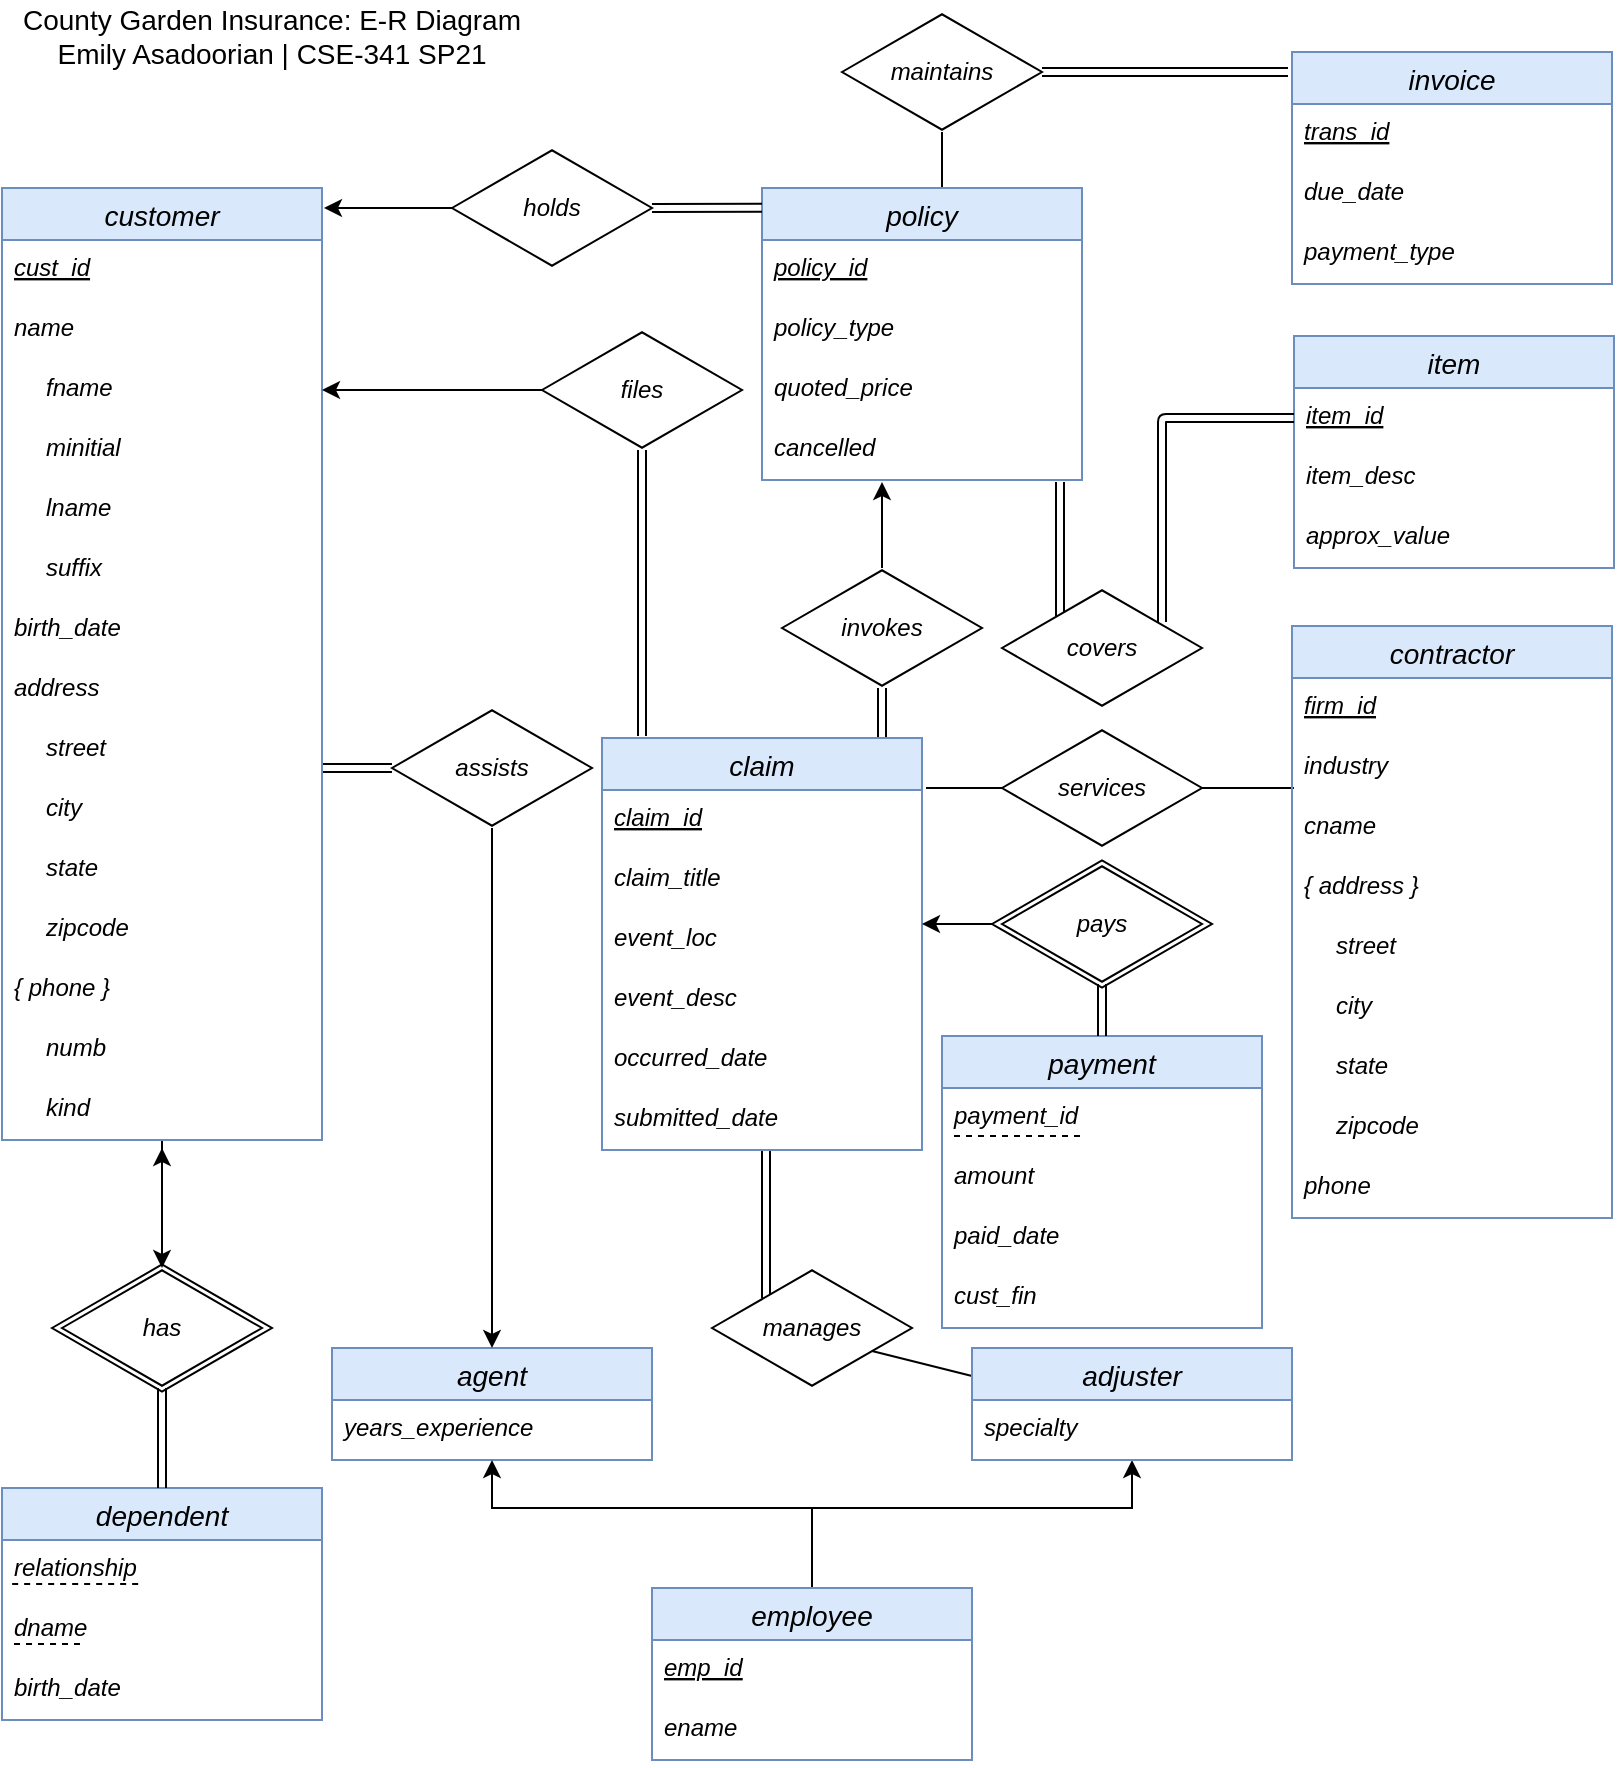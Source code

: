 <mxfile version="14.6.11" type="device"><diagram id="R2lEEEUBdFMjLlhIrx00" name="Page-1"><mxGraphModel dx="1306" dy="806" grid="1" gridSize="10" guides="1" tooltips="1" connect="1" arrows="1" fold="1" page="1" pageScale="1" pageWidth="850" pageHeight="1100" math="0" shadow="0" extFonts="Permanent Marker^https://fonts.googleapis.com/css?family=Permanent+Marker"><root><mxCell id="0"/><mxCell id="1" parent="0"/><mxCell id="RvAxAFnvMs2Ia5hlc790-140" value="" style="shape=link;html=1;fontFamily=Comic Sans MS;fontSize=14;entryX=0.29;entryY=0.233;entryDx=0;entryDy=0;entryPerimeter=0;" parent="1" target="RvAxAFnvMs2Ia5hlc790-136" edge="1"><mxGeometry width="100" relative="1" as="geometry"><mxPoint x="549" y="247" as="sourcePoint"/><mxPoint x="570" y="277" as="targetPoint"/></mxGeometry></mxCell><mxCell id="RvAxAFnvMs2Ia5hlc790-116" value="" style="html=1;whiteSpace=wrap;aspect=fixed;shape=isoRectangle;fontSize=14;align=left;" parent="1" vertex="1"><mxGeometry x="45" y="637" width="110" height="66" as="geometry"/></mxCell><mxCell id="RvAxAFnvMs2Ia5hlc790-90" value="" style="shape=link;html=1;entryX=0.5;entryY=1;entryDx=0;entryDy=0;entryPerimeter=0;" parent="1" target="RvAxAFnvMs2Ia5hlc790-89" edge="1"><mxGeometry width="100" relative="1" as="geometry"><mxPoint x="460" y="375" as="sourcePoint"/><mxPoint x="480" y="430" as="targetPoint"/></mxGeometry></mxCell><mxCell id="RvAxAFnvMs2Ia5hlc790-54" value="" style="shape=link;html=1;entryX=0.27;entryY=0.25;entryDx=0;entryDy=0;entryPerimeter=0;" parent="1" target="RvAxAFnvMs2Ia5hlc790-52" edge="1"><mxGeometry width="100" relative="1" as="geometry"><mxPoint x="402" y="581" as="sourcePoint"/><mxPoint x="641" y="537.02" as="targetPoint"/></mxGeometry></mxCell><mxCell id="RvAxAFnvMs2Ia5hlc790-83" value="" style="endArrow=none;html=1;entryX=0.006;entryY=0.833;entryDx=0;entryDy=0;exitX=0.99;exitY=0.5;exitDx=0;exitDy=0;exitPerimeter=0;entryPerimeter=0;" parent="1" source="RvAxAFnvMs2Ia5hlc790-81" target="RvAxAFnvMs2Ia5hlc790-86" edge="1"><mxGeometry width="50" height="50" relative="1" as="geometry"><mxPoint x="400" y="505" as="sourcePoint"/><mxPoint x="450" y="455" as="targetPoint"/></mxGeometry></mxCell><mxCell id="RvAxAFnvMs2Ia5hlc790-53" value="" style="endArrow=none;html=1;exitX=0.78;exitY=0.683;exitDx=0;exitDy=0;exitPerimeter=0;entryX=0;entryY=0.25;entryDx=0;entryDy=0;" parent="1" source="RvAxAFnvMs2Ia5hlc790-52" target="RvAxAFnvMs2Ia5hlc790-16" edge="1"><mxGeometry width="50" height="50" relative="1" as="geometry"><mxPoint x="400" y="565" as="sourcePoint"/><mxPoint x="505" y="670" as="targetPoint"/></mxGeometry></mxCell><mxCell id="RvAxAFnvMs2Ia5hlc790-25" value="" style="shape=link;html=1;entryX=0;entryY=0.5;entryDx=0;entryDy=0;entryPerimeter=0;" parent="1" target="RvAxAFnvMs2Ia5hlc790-19" edge="1"><mxGeometry width="100" relative="1" as="geometry"><mxPoint x="180" y="390" as="sourcePoint"/><mxPoint x="265" y="535" as="targetPoint"/></mxGeometry></mxCell><mxCell id="RvAxAFnvMs2Ia5hlc790-57" value="" style="shape=link;html=1;exitX=1;exitY=0.5;exitDx=0;exitDy=0;exitPerimeter=0;" parent="1" source="RvAxAFnvMs2Ia5hlc790-42" edge="1"><mxGeometry width="100" relative="1" as="geometry"><mxPoint x="660" y="190" as="sourcePoint"/><mxPoint x="663" y="42" as="targetPoint"/></mxGeometry></mxCell><mxCell id="RvAxAFnvMs2Ia5hlc790-55" value="" style="endArrow=none;html=1;entryX=0.5;entryY=1;entryDx=0;entryDy=0;entryPerimeter=0;" parent="1" target="RvAxAFnvMs2Ia5hlc790-42" edge="1"><mxGeometry width="50" height="50" relative="1" as="geometry"><mxPoint x="490" y="100" as="sourcePoint"/><mxPoint x="493" y="66" as="targetPoint"/></mxGeometry></mxCell><mxCell id="RvAxAFnvMs2Ia5hlc790-48" value="" style="shape=link;html=1;exitX=0.5;exitY=1;exitDx=0;exitDy=0;exitPerimeter=0;" parent="1" source="RvAxAFnvMs2Ia5hlc790-47" edge="1"><mxGeometry width="100" relative="1" as="geometry"><mxPoint x="380" y="440" as="sourcePoint"/><mxPoint x="340" y="374" as="targetPoint"/></mxGeometry></mxCell><mxCell id="RvAxAFnvMs2Ia5hlc790-10" value="agent" style="swimlane;fontStyle=2;childLayout=stackLayout;horizontal=1;startSize=26;horizontalStack=0;resizeParent=1;resizeParentMax=0;resizeLast=0;collapsible=1;marginBottom=0;align=center;fontSize=14;fillColor=#dae8fc;strokeColor=#6c8ebf;" parent="1" vertex="1"><mxGeometry x="185" y="680" width="160" height="56" as="geometry"/></mxCell><mxCell id="SOcDf07ZUQdl_huQNTsG-7" value="years_experience" style="text;strokeColor=none;fillColor=none;spacingLeft=4;spacingRight=4;overflow=hidden;rotatable=0;points=[[0,0.5],[1,0.5]];portConstraint=eastwest;fontSize=12;fontStyle=2" parent="RvAxAFnvMs2Ia5hlc790-10" vertex="1"><mxGeometry y="26" width="160" height="30" as="geometry"/></mxCell><mxCell id="RvAxAFnvMs2Ia5hlc790-127" style="edgeStyle=orthogonalEdgeStyle;rounded=0;orthogonalLoop=1;jettySize=auto;html=1;exitX=0.5;exitY=0;exitDx=0;exitDy=0;entryX=0.5;entryY=1;entryDx=0;entryDy=0;fontFamily=Comic Sans MS;fontSize=14;" parent="1" source="RvAxAFnvMs2Ia5hlc790-13" target="RvAxAFnvMs2Ia5hlc790-10" edge="1"><mxGeometry relative="1" as="geometry"><Array as="points"><mxPoint x="425" y="760"/><mxPoint x="265" y="760"/></Array></mxGeometry></mxCell><mxCell id="RvAxAFnvMs2Ia5hlc790-128" style="edgeStyle=orthogonalEdgeStyle;rounded=0;orthogonalLoop=1;jettySize=auto;html=1;exitX=0.5;exitY=0;exitDx=0;exitDy=0;entryX=0.5;entryY=1;entryDx=0;entryDy=0;fontFamily=Comic Sans MS;fontSize=14;" parent="1" source="RvAxAFnvMs2Ia5hlc790-13" target="RvAxAFnvMs2Ia5hlc790-16" edge="1"><mxGeometry relative="1" as="geometry"><Array as="points"><mxPoint x="425" y="760"/><mxPoint x="585" y="760"/></Array></mxGeometry></mxCell><mxCell id="RvAxAFnvMs2Ia5hlc790-13" value="employee" style="swimlane;fontStyle=2;childLayout=stackLayout;horizontal=1;startSize=26;horizontalStack=0;resizeParent=1;resizeParentMax=0;resizeLast=0;collapsible=1;marginBottom=0;align=center;fontSize=14;fillColor=#dae8fc;strokeColor=#6c8ebf;" parent="1" vertex="1"><mxGeometry x="345" y="800" width="160" height="86" as="geometry"/></mxCell><mxCell id="RvAxAFnvMs2Ia5hlc790-14" value="emp_id" style="text;strokeColor=none;fillColor=none;spacingLeft=4;spacingRight=4;overflow=hidden;rotatable=0;points=[[0,0.5],[1,0.5]];portConstraint=eastwest;fontSize=12;fontStyle=6" parent="RvAxAFnvMs2Ia5hlc790-13" vertex="1"><mxGeometry y="26" width="160" height="30" as="geometry"/></mxCell><mxCell id="RvAxAFnvMs2Ia5hlc790-15" value="ename&#xA;" style="text;strokeColor=none;fillColor=none;spacingLeft=4;spacingRight=4;overflow=hidden;rotatable=0;points=[[0,0.5],[1,0.5]];portConstraint=eastwest;fontSize=12;fontStyle=2" parent="RvAxAFnvMs2Ia5hlc790-13" vertex="1"><mxGeometry y="56" width="160" height="30" as="geometry"/></mxCell><mxCell id="RvAxAFnvMs2Ia5hlc790-16" value="adjuster" style="swimlane;fontStyle=2;childLayout=stackLayout;horizontal=1;startSize=26;horizontalStack=0;resizeParent=1;resizeParentMax=0;resizeLast=0;collapsible=1;marginBottom=0;align=center;fontSize=14;fillColor=#dae8fc;strokeColor=#6c8ebf;" parent="1" vertex="1"><mxGeometry x="505" y="680" width="160" height="56" as="geometry"/></mxCell><mxCell id="SOcDf07ZUQdl_huQNTsG-10" value="specialty" style="text;strokeColor=none;fillColor=none;spacingLeft=4;spacingRight=4;overflow=hidden;rotatable=0;points=[[0,0.5],[1,0.5]];portConstraint=eastwest;fontSize=12;fontStyle=2" parent="RvAxAFnvMs2Ia5hlc790-16" vertex="1"><mxGeometry y="26" width="160" height="30" as="geometry"/></mxCell><mxCell id="RvAxAFnvMs2Ia5hlc790-19" value="&lt;i&gt;assists&lt;/i&gt;" style="html=1;whiteSpace=wrap;aspect=fixed;shape=isoRectangle;" parent="1" vertex="1"><mxGeometry x="215" y="360" width="100" height="60" as="geometry"/></mxCell><mxCell id="RvAxAFnvMs2Ia5hlc790-34" value="policy" style="swimlane;fontStyle=2;childLayout=stackLayout;horizontal=1;startSize=26;horizontalStack=0;resizeParent=1;resizeParentMax=0;resizeLast=0;collapsible=1;marginBottom=0;align=center;fontSize=14;fillColor=#dae8fc;strokeColor=#6c8ebf;" parent="1" vertex="1"><mxGeometry x="400" y="100" width="160" height="146" as="geometry"/></mxCell><mxCell id="RvAxAFnvMs2Ia5hlc790-35" value="policy_id" style="text;strokeColor=none;fillColor=none;spacingLeft=4;spacingRight=4;overflow=hidden;rotatable=0;points=[[0,0.5],[1,0.5]];portConstraint=eastwest;fontSize=12;fontStyle=6" parent="RvAxAFnvMs2Ia5hlc790-34" vertex="1"><mxGeometry y="26" width="160" height="30" as="geometry"/></mxCell><mxCell id="RvAxAFnvMs2Ia5hlc790-36" value="policy_type" style="text;strokeColor=none;fillColor=none;spacingLeft=4;spacingRight=4;overflow=hidden;rotatable=0;points=[[0,0.5],[1,0.5]];portConstraint=eastwest;fontSize=12;fontStyle=2" parent="RvAxAFnvMs2Ia5hlc790-34" vertex="1"><mxGeometry y="56" width="160" height="30" as="geometry"/></mxCell><mxCell id="RvAxAFnvMs2Ia5hlc790-56" value="quoted_price" style="text;strokeColor=none;fillColor=none;spacingLeft=4;spacingRight=4;overflow=hidden;rotatable=0;points=[[0,0.5],[1,0.5]];portConstraint=eastwest;fontSize=12;fontStyle=2" parent="RvAxAFnvMs2Ia5hlc790-34" vertex="1"><mxGeometry y="86" width="160" height="30" as="geometry"/></mxCell><mxCell id="RvAxAFnvMs2Ia5hlc790-87" value="cancelled" style="text;strokeColor=none;fillColor=none;spacingLeft=4;spacingRight=4;overflow=hidden;rotatable=0;points=[[0,0.5],[1,0.5]];portConstraint=eastwest;fontSize=12;fontStyle=2" parent="RvAxAFnvMs2Ia5hlc790-34" vertex="1"><mxGeometry y="116" width="160" height="30" as="geometry"/></mxCell><mxCell id="RvAxAFnvMs2Ia5hlc790-37" value="invoice" style="swimlane;fontStyle=2;childLayout=stackLayout;horizontal=1;startSize=26;horizontalStack=0;resizeParent=1;resizeParentMax=0;resizeLast=0;collapsible=1;marginBottom=0;align=center;fontSize=14;fillColor=#dae8fc;strokeColor=#6c8ebf;" parent="1" vertex="1"><mxGeometry x="665" y="32" width="160" height="116" as="geometry"/></mxCell><mxCell id="RvAxAFnvMs2Ia5hlc790-38" value="trans_id" style="text;strokeColor=none;fillColor=none;spacingLeft=4;spacingRight=4;overflow=hidden;rotatable=0;points=[[0,0.5],[1,0.5]];portConstraint=eastwest;fontSize=12;fontStyle=6" parent="RvAxAFnvMs2Ia5hlc790-37" vertex="1"><mxGeometry y="26" width="160" height="30" as="geometry"/></mxCell><mxCell id="RvAxAFnvMs2Ia5hlc790-88" value="due_date" style="text;strokeColor=none;fillColor=none;spacingLeft=4;spacingRight=4;overflow=hidden;rotatable=0;points=[[0,0.5],[1,0.5]];portConstraint=eastwest;fontSize=12;fontStyle=2" parent="RvAxAFnvMs2Ia5hlc790-37" vertex="1"><mxGeometry y="56" width="160" height="30" as="geometry"/></mxCell><mxCell id="RvAxAFnvMs2Ia5hlc790-39" value="payment_type" style="text;strokeColor=none;fillColor=none;spacingLeft=4;spacingRight=4;overflow=hidden;rotatable=0;points=[[0,0.5],[1,0.5]];portConstraint=eastwest;fontSize=12;fontStyle=2" parent="RvAxAFnvMs2Ia5hlc790-37" vertex="1"><mxGeometry y="86" width="160" height="30" as="geometry"/></mxCell><mxCell id="RvAxAFnvMs2Ia5hlc790-41" value="&lt;i&gt;holds&lt;/i&gt;" style="html=1;whiteSpace=wrap;aspect=fixed;shape=isoRectangle;" parent="1" vertex="1"><mxGeometry x="245" y="80" width="100" height="60" as="geometry"/></mxCell><mxCell id="RvAxAFnvMs2Ia5hlc790-42" value="&lt;i&gt;maintains&lt;/i&gt;" style="html=1;whiteSpace=wrap;aspect=fixed;shape=isoRectangle;" parent="1" vertex="1"><mxGeometry x="440" y="12" width="100" height="60" as="geometry"/></mxCell><mxCell id="RvAxAFnvMs2Ia5hlc790-43" value="claim" style="swimlane;fontStyle=2;childLayout=stackLayout;horizontal=1;startSize=26;horizontalStack=0;resizeParent=1;resizeParentMax=0;resizeLast=0;collapsible=1;marginBottom=0;align=center;fontSize=14;fillColor=#dae8fc;strokeColor=#6c8ebf;" parent="1" vertex="1"><mxGeometry x="320" y="375" width="160" height="206" as="geometry"/></mxCell><mxCell id="RvAxAFnvMs2Ia5hlc790-44" value="claim_id" style="text;strokeColor=none;fillColor=none;spacingLeft=4;spacingRight=4;overflow=hidden;rotatable=0;points=[[0,0.5],[1,0.5]];portConstraint=eastwest;fontSize=12;fontStyle=6" parent="RvAxAFnvMs2Ia5hlc790-43" vertex="1"><mxGeometry y="26" width="160" height="30" as="geometry"/></mxCell><mxCell id="RvAxAFnvMs2Ia5hlc790-45" value="claim_title" style="text;strokeColor=none;fillColor=none;spacingLeft=4;spacingRight=4;overflow=hidden;rotatable=0;points=[[0,0.5],[1,0.5]];portConstraint=eastwest;fontSize=12;fontStyle=2" parent="RvAxAFnvMs2Ia5hlc790-43" vertex="1"><mxGeometry y="56" width="160" height="30" as="geometry"/></mxCell><mxCell id="RvAxAFnvMs2Ia5hlc790-92" value="event_loc" style="text;strokeColor=none;fillColor=none;spacingLeft=4;spacingRight=4;overflow=hidden;rotatable=0;points=[[0,0.5],[1,0.5]];portConstraint=eastwest;fontSize=12;fontStyle=2" parent="RvAxAFnvMs2Ia5hlc790-43" vertex="1"><mxGeometry y="86" width="160" height="30" as="geometry"/></mxCell><mxCell id="RvAxAFnvMs2Ia5hlc790-46" value="event_desc" style="text;strokeColor=none;fillColor=none;spacingLeft=4;spacingRight=4;overflow=hidden;rotatable=0;points=[[0,0.5],[1,0.5]];portConstraint=eastwest;fontSize=12;fontStyle=2" parent="RvAxAFnvMs2Ia5hlc790-43" vertex="1"><mxGeometry y="116" width="160" height="30" as="geometry"/></mxCell><mxCell id="RvAxAFnvMs2Ia5hlc790-67" value="occurred_date" style="text;strokeColor=none;fillColor=none;spacingLeft=4;spacingRight=4;overflow=hidden;rotatable=0;points=[[0,0.5],[1,0.5]];portConstraint=eastwest;fontSize=12;fontStyle=2" parent="RvAxAFnvMs2Ia5hlc790-43" vertex="1"><mxGeometry y="146" width="160" height="30" as="geometry"/></mxCell><mxCell id="RvAxAFnvMs2Ia5hlc790-68" value="submitted_date" style="text;strokeColor=none;fillColor=none;spacingLeft=4;spacingRight=4;overflow=hidden;rotatable=0;points=[[0,0.5],[1,0.5]];portConstraint=eastwest;fontSize=12;fontStyle=2" parent="RvAxAFnvMs2Ia5hlc790-43" vertex="1"><mxGeometry y="176" width="160" height="30" as="geometry"/></mxCell><mxCell id="RvAxAFnvMs2Ia5hlc790-47" value="&lt;i&gt;files&lt;/i&gt;" style="html=1;whiteSpace=wrap;aspect=fixed;shape=isoRectangle;" parent="1" vertex="1"><mxGeometry x="290" y="171" width="100" height="60" as="geometry"/></mxCell><mxCell id="RvAxAFnvMs2Ia5hlc790-52" value="&lt;i&gt;manages&lt;/i&gt;" style="html=1;whiteSpace=wrap;aspect=fixed;shape=isoRectangle;" parent="1" vertex="1"><mxGeometry x="375" y="640" width="100" height="60" as="geometry"/></mxCell><mxCell id="SOcDf07ZUQdl_huQNTsG-19" value="" style="edgeStyle=orthogonalEdgeStyle;rounded=0;orthogonalLoop=1;jettySize=auto;html=1;" parent="1" source="RvAxAFnvMs2Ia5hlc790-6" target="RvAxAFnvMs2Ia5hlc790-114" edge="1"><mxGeometry relative="1" as="geometry"/></mxCell><mxCell id="RvAxAFnvMs2Ia5hlc790-6" value="customer" style="swimlane;fontStyle=2;childLayout=stackLayout;horizontal=1;startSize=26;horizontalStack=0;resizeParent=1;resizeParentMax=0;resizeLast=0;collapsible=1;marginBottom=0;align=center;fontSize=14;fillColor=#dae8fc;strokeColor=#6c8ebf;" parent="1" vertex="1"><mxGeometry x="20" y="100" width="160" height="476" as="geometry"/></mxCell><mxCell id="RvAxAFnvMs2Ia5hlc790-7" value="cust_id" style="text;strokeColor=none;fillColor=none;spacingLeft=4;spacingRight=4;overflow=hidden;rotatable=0;points=[[0,0.5],[1,0.5]];portConstraint=eastwest;fontSize=12;fontStyle=6" parent="RvAxAFnvMs2Ia5hlc790-6" vertex="1"><mxGeometry y="26" width="160" height="30" as="geometry"/></mxCell><mxCell id="RvAxAFnvMs2Ia5hlc790-8" value="name&#xA;" style="text;strokeColor=none;fillColor=none;spacingLeft=4;spacingRight=4;overflow=hidden;rotatable=0;points=[[0,0.5],[1,0.5]];portConstraint=eastwest;fontSize=12;fontStyle=2" parent="RvAxAFnvMs2Ia5hlc790-6" vertex="1"><mxGeometry y="56" width="160" height="30" as="geometry"/></mxCell><mxCell id="RvAxAFnvMs2Ia5hlc790-58" value="fname" style="text;strokeColor=none;fillColor=none;spacingLeft=20;spacingRight=4;overflow=hidden;rotatable=0;points=[[0,0.5],[1,0.5]];portConstraint=eastwest;fontSize=12;fontStyle=2;align=left;" parent="RvAxAFnvMs2Ia5hlc790-6" vertex="1"><mxGeometry y="86" width="160" height="30" as="geometry"/></mxCell><mxCell id="RvAxAFnvMs2Ia5hlc790-59" value="minitial" style="text;strokeColor=none;fillColor=none;spacingLeft=20;spacingRight=4;overflow=hidden;rotatable=0;points=[[0,0.5],[1,0.5]];portConstraint=eastwest;fontSize=12;fontStyle=2" parent="RvAxAFnvMs2Ia5hlc790-6" vertex="1"><mxGeometry y="116" width="160" height="30" as="geometry"/></mxCell><mxCell id="RvAxAFnvMs2Ia5hlc790-60" value="lname" style="text;strokeColor=none;fillColor=none;spacingLeft=20;spacingRight=4;overflow=hidden;rotatable=0;points=[[0,0.5],[1,0.5]];portConstraint=eastwest;fontSize=12;fontStyle=2;align=left;" parent="RvAxAFnvMs2Ia5hlc790-6" vertex="1"><mxGeometry y="146" width="160" height="30" as="geometry"/></mxCell><mxCell id="SOcDf07ZUQdl_huQNTsG-13" value="suffix" style="text;strokeColor=none;fillColor=none;spacingLeft=20;spacingRight=4;overflow=hidden;rotatable=0;points=[[0,0.5],[1,0.5]];portConstraint=eastwest;fontSize=12;fontStyle=2;align=left;" parent="RvAxAFnvMs2Ia5hlc790-6" vertex="1"><mxGeometry y="176" width="160" height="30" as="geometry"/></mxCell><mxCell id="RvAxAFnvMs2Ia5hlc790-118" value="birth_date" style="text;strokeColor=none;fillColor=none;spacingLeft=4;spacingRight=4;overflow=hidden;rotatable=0;points=[[0,0.5],[1,0.5]];portConstraint=eastwest;fontSize=12;fontStyle=2" parent="RvAxAFnvMs2Ia5hlc790-6" vertex="1"><mxGeometry y="206" width="160" height="30" as="geometry"/></mxCell><mxCell id="RvAxAFnvMs2Ia5hlc790-61" value="address" style="text;strokeColor=none;fillColor=none;spacingLeft=4;spacingRight=4;overflow=hidden;rotatable=0;points=[[0,0.5],[1,0.5]];portConstraint=eastwest;fontSize=12;fontStyle=2;align=left;" parent="RvAxAFnvMs2Ia5hlc790-6" vertex="1"><mxGeometry y="236" width="160" height="30" as="geometry"/></mxCell><mxCell id="RvAxAFnvMs2Ia5hlc790-62" value="street" style="text;strokeColor=none;fillColor=none;spacingLeft=20;spacingRight=4;overflow=hidden;rotatable=0;points=[[0,0.5],[1,0.5]];portConstraint=eastwest;fontSize=12;fontStyle=2;align=left;" parent="RvAxAFnvMs2Ia5hlc790-6" vertex="1"><mxGeometry y="266" width="160" height="30" as="geometry"/></mxCell><mxCell id="RvAxAFnvMs2Ia5hlc790-63" value="city" style="text;strokeColor=none;fillColor=none;spacingLeft=20;spacingRight=4;overflow=hidden;rotatable=0;points=[[0,0.5],[1,0.5]];portConstraint=eastwest;fontSize=12;fontStyle=2;align=left;" parent="RvAxAFnvMs2Ia5hlc790-6" vertex="1"><mxGeometry y="296" width="160" height="30" as="geometry"/></mxCell><mxCell id="RvAxAFnvMs2Ia5hlc790-64" value="state" style="text;strokeColor=none;fillColor=none;spacingLeft=20;spacingRight=4;overflow=hidden;rotatable=0;points=[[0,0.5],[1,0.5]];portConstraint=eastwest;fontSize=12;fontStyle=2" parent="RvAxAFnvMs2Ia5hlc790-6" vertex="1"><mxGeometry y="326" width="160" height="30" as="geometry"/></mxCell><mxCell id="RvAxAFnvMs2Ia5hlc790-65" value="zipcode" style="text;strokeColor=none;fillColor=none;spacingLeft=20;spacingRight=4;overflow=hidden;rotatable=0;points=[[0,0.5],[1,0.5]];portConstraint=eastwest;fontSize=12;fontStyle=2" parent="RvAxAFnvMs2Ia5hlc790-6" vertex="1"><mxGeometry y="356" width="160" height="30" as="geometry"/></mxCell><mxCell id="RvAxAFnvMs2Ia5hlc790-66" value="{ phone }" style="text;strokeColor=none;fillColor=none;spacingLeft=4;spacingRight=4;overflow=hidden;rotatable=0;points=[[0,0.5],[1,0.5]];portConstraint=eastwest;fontSize=12;fontStyle=2" parent="RvAxAFnvMs2Ia5hlc790-6" vertex="1"><mxGeometry y="386" width="160" height="30" as="geometry"/></mxCell><mxCell id="SOcDf07ZUQdl_huQNTsG-15" value="numb" style="text;strokeColor=none;fillColor=none;spacingLeft=20;spacingRight=4;overflow=hidden;rotatable=0;points=[[0,0.5],[1,0.5]];portConstraint=eastwest;fontSize=12;fontStyle=2" parent="RvAxAFnvMs2Ia5hlc790-6" vertex="1"><mxGeometry y="416" width="160" height="30" as="geometry"/></mxCell><mxCell id="SOcDf07ZUQdl_huQNTsG-17" value="kind" style="text;strokeColor=none;fillColor=none;spacingLeft=20;spacingRight=4;overflow=hidden;rotatable=0;points=[[0,0.5],[1,0.5]];portConstraint=eastwest;fontSize=12;fontStyle=2" parent="RvAxAFnvMs2Ia5hlc790-6" vertex="1"><mxGeometry y="446" width="160" height="30" as="geometry"/></mxCell><mxCell id="RvAxAFnvMs2Ia5hlc790-69" value="contractor" style="swimlane;fontStyle=2;childLayout=stackLayout;horizontal=1;startSize=26;horizontalStack=0;resizeParent=1;resizeParentMax=0;resizeLast=0;collapsible=1;marginBottom=0;align=center;fontSize=14;fillColor=#dae8fc;strokeColor=#6c8ebf;" parent="1" vertex="1"><mxGeometry x="665" y="319" width="160" height="296" as="geometry"/></mxCell><mxCell id="RvAxAFnvMs2Ia5hlc790-70" value="firm_id" style="text;strokeColor=none;fillColor=none;spacingLeft=4;spacingRight=4;overflow=hidden;rotatable=0;points=[[0,0.5],[1,0.5]];portConstraint=eastwest;fontSize=12;fontStyle=6" parent="RvAxAFnvMs2Ia5hlc790-69" vertex="1"><mxGeometry y="26" width="160" height="30" as="geometry"/></mxCell><mxCell id="RvAxAFnvMs2Ia5hlc790-86" value="industry" style="text;strokeColor=none;fillColor=none;spacingLeft=4;spacingRight=4;overflow=hidden;rotatable=0;points=[[0,0.5],[1,0.5]];portConstraint=eastwest;fontSize=12;fontStyle=2" parent="RvAxAFnvMs2Ia5hlc790-69" vertex="1"><mxGeometry y="56" width="160" height="30" as="geometry"/></mxCell><mxCell id="RvAxAFnvMs2Ia5hlc790-71" value="cname&#xA;" style="text;strokeColor=none;fillColor=none;spacingLeft=4;spacingRight=4;overflow=hidden;rotatable=0;points=[[0,0.5],[1,0.5]];portConstraint=eastwest;fontSize=12;fontStyle=2" parent="RvAxAFnvMs2Ia5hlc790-69" vertex="1"><mxGeometry y="86" width="160" height="30" as="geometry"/></mxCell><mxCell id="RvAxAFnvMs2Ia5hlc790-75" value="{ address }" style="text;strokeColor=none;fillColor=none;spacingLeft=4;spacingRight=4;overflow=hidden;rotatable=0;points=[[0,0.5],[1,0.5]];portConstraint=eastwest;fontSize=12;fontStyle=2;align=left;" parent="RvAxAFnvMs2Ia5hlc790-69" vertex="1"><mxGeometry y="116" width="160" height="30" as="geometry"/></mxCell><mxCell id="RvAxAFnvMs2Ia5hlc790-76" value="street" style="text;strokeColor=none;fillColor=none;spacingLeft=20;spacingRight=4;overflow=hidden;rotatable=0;points=[[0,0.5],[1,0.5]];portConstraint=eastwest;fontSize=12;fontStyle=2;align=left;" parent="RvAxAFnvMs2Ia5hlc790-69" vertex="1"><mxGeometry y="146" width="160" height="30" as="geometry"/></mxCell><mxCell id="RvAxAFnvMs2Ia5hlc790-77" value="city" style="text;strokeColor=none;fillColor=none;spacingLeft=20;spacingRight=4;overflow=hidden;rotatable=0;points=[[0,0.5],[1,0.5]];portConstraint=eastwest;fontSize=12;fontStyle=2;align=left;" parent="RvAxAFnvMs2Ia5hlc790-69" vertex="1"><mxGeometry y="176" width="160" height="30" as="geometry"/></mxCell><mxCell id="RvAxAFnvMs2Ia5hlc790-78" value="state" style="text;strokeColor=none;fillColor=none;spacingLeft=20;spacingRight=4;overflow=hidden;rotatable=0;points=[[0,0.5],[1,0.5]];portConstraint=eastwest;fontSize=12;fontStyle=2" parent="RvAxAFnvMs2Ia5hlc790-69" vertex="1"><mxGeometry y="206" width="160" height="30" as="geometry"/></mxCell><mxCell id="RvAxAFnvMs2Ia5hlc790-79" value="zipcode" style="text;strokeColor=none;fillColor=none;spacingLeft=20;spacingRight=4;overflow=hidden;rotatable=0;points=[[0,0.5],[1,0.5]];portConstraint=eastwest;fontSize=12;fontStyle=2" parent="RvAxAFnvMs2Ia5hlc790-69" vertex="1"><mxGeometry y="236" width="160" height="30" as="geometry"/></mxCell><mxCell id="RvAxAFnvMs2Ia5hlc790-80" value="phone" style="text;strokeColor=none;fillColor=none;spacingLeft=4;spacingRight=4;overflow=hidden;rotatable=0;points=[[0,0.5],[1,0.5]];portConstraint=eastwest;fontSize=12;fontStyle=2" parent="RvAxAFnvMs2Ia5hlc790-69" vertex="1"><mxGeometry y="266" width="160" height="30" as="geometry"/></mxCell><mxCell id="RvAxAFnvMs2Ia5hlc790-81" value="&lt;i&gt;services&lt;/i&gt;" style="html=1;whiteSpace=wrap;aspect=fixed;shape=isoRectangle;" parent="1" vertex="1"><mxGeometry x="520" y="370" width="100" height="60" as="geometry"/></mxCell><mxCell id="RvAxAFnvMs2Ia5hlc790-84" value="" style="endArrow=none;html=1;entryX=0;entryY=0.5;entryDx=0;entryDy=0;entryPerimeter=0;" parent="1" target="RvAxAFnvMs2Ia5hlc790-81" edge="1"><mxGeometry width="50" height="50" relative="1" as="geometry"><mxPoint x="482" y="400" as="sourcePoint"/><mxPoint x="520" y="403" as="targetPoint"/></mxGeometry></mxCell><mxCell id="RvAxAFnvMs2Ia5hlc790-51" value="" style="shape=link;html=1;entryX=0;entryY=0.068;entryDx=0;entryDy=0;entryPerimeter=0;exitX=1;exitY=0.5;exitDx=0;exitDy=0;exitPerimeter=0;" parent="1" source="RvAxAFnvMs2Ia5hlc790-41" target="RvAxAFnvMs2Ia5hlc790-34" edge="1"><mxGeometry width="100" relative="1" as="geometry"><mxPoint x="340" y="90" as="sourcePoint"/><mxPoint x="450" y="150" as="targetPoint"/></mxGeometry></mxCell><mxCell id="RvAxAFnvMs2Ia5hlc790-89" value="&lt;i&gt;invokes&lt;/i&gt;" style="html=1;whiteSpace=wrap;aspect=fixed;shape=isoRectangle;" parent="1" vertex="1"><mxGeometry x="410" y="290" width="100" height="60" as="geometry"/></mxCell><mxCell id="RvAxAFnvMs2Ia5hlc790-94" value="&lt;div style=&quot;font-size: 14px;&quot;&gt;County Garden Insurance: E-R Diagram&lt;/div&gt;&lt;div style=&quot;font-size: 14px;&quot;&gt;Emily Asadoorian | CSE-341 SP21&lt;br style=&quot;font-size: 14px;&quot;&gt;&lt;/div&gt;" style="text;html=1;strokeColor=none;fillColor=none;align=center;verticalAlign=middle;whiteSpace=wrap;rounded=0;fontSize=14;" parent="1" vertex="1"><mxGeometry x="20" y="12" width="270" height="23" as="geometry"/></mxCell><mxCell id="RvAxAFnvMs2Ia5hlc790-95" value="" style="endArrow=classic;html=1;fontSize=14;exitX=0.5;exitY=1;exitDx=0;exitDy=0;exitPerimeter=0;entryX=0.5;entryY=0;entryDx=0;entryDy=0;" parent="1" source="RvAxAFnvMs2Ia5hlc790-19" target="RvAxAFnvMs2Ia5hlc790-10" edge="1"><mxGeometry width="50" height="50" relative="1" as="geometry"><mxPoint x="260" y="420" as="sourcePoint"/><mxPoint x="450" y="570" as="targetPoint"/></mxGeometry></mxCell><mxCell id="RvAxAFnvMs2Ia5hlc790-96" value="" style="endArrow=classic;html=1;fontSize=14;exitX=0.5;exitY=0;exitDx=0;exitDy=0;exitPerimeter=0;" parent="1" source="RvAxAFnvMs2Ia5hlc790-89" edge="1"><mxGeometry width="50" height="50" relative="1" as="geometry"><mxPoint x="450" y="310" as="sourcePoint"/><mxPoint x="460" y="247" as="targetPoint"/></mxGeometry></mxCell><mxCell id="RvAxAFnvMs2Ia5hlc790-98" value="" style="endArrow=classic;html=1;fontSize=14;" parent="1" edge="1"><mxGeometry width="50" height="50" relative="1" as="geometry"><mxPoint x="245" y="110" as="sourcePoint"/><mxPoint x="181" y="110" as="targetPoint"/></mxGeometry></mxCell><mxCell id="RvAxAFnvMs2Ia5hlc790-100" value="" style="endArrow=classic;html=1;fontSize=14;exitX=0;exitY=0.5;exitDx=0;exitDy=0;exitPerimeter=0;entryX=1;entryY=0.5;entryDx=0;entryDy=0;" parent="1" source="RvAxAFnvMs2Ia5hlc790-47" target="RvAxAFnvMs2Ia5hlc790-58" edge="1"><mxGeometry width="50" height="50" relative="1" as="geometry"><mxPoint x="240" y="200" as="sourcePoint"/><mxPoint x="180" y="201" as="targetPoint"/></mxGeometry></mxCell><mxCell id="RvAxAFnvMs2Ia5hlc790-102" value="dependent" style="swimlane;fontStyle=2;childLayout=stackLayout;horizontal=1;startSize=26;horizontalStack=0;resizeParent=1;resizeParentMax=0;resizeLast=0;collapsible=1;marginBottom=0;align=center;fontSize=14;fillColor=#dae8fc;strokeColor=#6c8ebf;" parent="1" vertex="1"><mxGeometry x="20" y="750" width="160" height="116" as="geometry"/></mxCell><mxCell id="RvAxAFnvMs2Ia5hlc790-117" value="relationship" style="text;strokeColor=none;fillColor=none;spacingLeft=4;spacingRight=4;overflow=hidden;rotatable=0;points=[[0,0.5],[1,0.5]];portConstraint=eastwest;fontSize=12;fontStyle=2" parent="RvAxAFnvMs2Ia5hlc790-102" vertex="1"><mxGeometry y="26" width="160" height="30" as="geometry"/></mxCell><mxCell id="RvAxAFnvMs2Ia5hlc790-104" value="dname&#xA;" style="text;strokeColor=none;fillColor=none;spacingLeft=4;spacingRight=4;overflow=hidden;rotatable=0;points=[[0,0.5],[1,0.5]];portConstraint=eastwest;fontSize=12;fontStyle=2" parent="RvAxAFnvMs2Ia5hlc790-102" vertex="1"><mxGeometry y="56" width="160" height="30" as="geometry"/></mxCell><mxCell id="RvAxAFnvMs2Ia5hlc790-119" value="birth_date" style="text;strokeColor=none;fillColor=none;spacingLeft=4;spacingRight=4;overflow=hidden;rotatable=0;points=[[0,0.5],[1,0.5]];portConstraint=eastwest;fontSize=12;fontStyle=2;align=left;" parent="RvAxAFnvMs2Ia5hlc790-102" vertex="1"><mxGeometry y="86" width="160" height="30" as="geometry"/></mxCell><mxCell id="RvAxAFnvMs2Ia5hlc790-123" value="" style="endArrow=none;dashed=1;html=1;fontFamily=Comic Sans MS;fontSize=14;" parent="RvAxAFnvMs2Ia5hlc790-102" edge="1"><mxGeometry width="50" height="50" relative="1" as="geometry"><mxPoint x="6" y="78" as="sourcePoint"/><mxPoint x="41" y="78" as="targetPoint"/></mxGeometry></mxCell><mxCell id="RvAxAFnvMs2Ia5hlc790-124" value="" style="endArrow=none;dashed=1;html=1;fontFamily=Comic Sans MS;fontSize=14;exitX=0.013;exitY=0.767;exitDx=0;exitDy=0;exitPerimeter=0;" parent="RvAxAFnvMs2Ia5hlc790-102" edge="1"><mxGeometry width="50" height="50" relative="1" as="geometry"><mxPoint x="5.08" y="48.01" as="sourcePoint"/><mxPoint x="70" y="48" as="targetPoint"/></mxGeometry></mxCell><mxCell id="RvAxAFnvMs2Ia5hlc790-114" value="&lt;i&gt;has&lt;/i&gt;" style="html=1;whiteSpace=wrap;aspect=fixed;shape=isoRectangle;" parent="1" vertex="1"><mxGeometry x="50" y="640" width="100" height="60" as="geometry"/></mxCell><mxCell id="RvAxAFnvMs2Ia5hlc790-115" value="" style="shape=link;html=1;fontSize=14;exitX=0.5;exitY=1;exitDx=0;exitDy=0;exitPerimeter=0;entryX=0.5;entryY=0;entryDx=0;entryDy=0;" parent="1" source="RvAxAFnvMs2Ia5hlc790-114" target="RvAxAFnvMs2Ia5hlc790-102" edge="1"><mxGeometry width="100" relative="1" as="geometry"><mxPoint x="380" y="622" as="sourcePoint"/><mxPoint x="480" y="622" as="targetPoint"/></mxGeometry></mxCell><mxCell id="RvAxAFnvMs2Ia5hlc790-120" value="" style="endArrow=classic;html=1;fontSize=14;exitX=0.5;exitY=0;exitDx=0;exitDy=0;exitPerimeter=0;" parent="1" source="RvAxAFnvMs2Ia5hlc790-116" edge="1"><mxGeometry width="50" height="50" relative="1" as="geometry"><mxPoint x="400" y="560" as="sourcePoint"/><mxPoint x="100" y="580" as="targetPoint"/></mxGeometry></mxCell><mxCell id="RvAxAFnvMs2Ia5hlc790-129" value="item" style="swimlane;fontStyle=2;childLayout=stackLayout;horizontal=1;startSize=26;horizontalStack=0;resizeParent=1;resizeParentMax=0;resizeLast=0;collapsible=1;marginBottom=0;align=center;fontSize=14;fillColor=#dae8fc;strokeColor=#6c8ebf;" parent="1" vertex="1"><mxGeometry x="666" y="174" width="160" height="116" as="geometry"/></mxCell><mxCell id="RvAxAFnvMs2Ia5hlc790-130" value="item_id" style="text;strokeColor=none;fillColor=none;spacingLeft=4;spacingRight=4;overflow=hidden;rotatable=0;points=[[0,0.5],[1,0.5]];portConstraint=eastwest;fontSize=12;fontStyle=6" parent="RvAxAFnvMs2Ia5hlc790-129" vertex="1"><mxGeometry y="26" width="160" height="30" as="geometry"/></mxCell><mxCell id="RvAxAFnvMs2Ia5hlc790-131" value="item_desc" style="text;strokeColor=none;fillColor=none;spacingLeft=4;spacingRight=4;overflow=hidden;rotatable=0;points=[[0,0.5],[1,0.5]];portConstraint=eastwest;fontSize=12;fontStyle=2" parent="RvAxAFnvMs2Ia5hlc790-129" vertex="1"><mxGeometry y="56" width="160" height="30" as="geometry"/></mxCell><mxCell id="RvAxAFnvMs2Ia5hlc790-132" value="approx_value" style="text;strokeColor=none;fillColor=none;spacingLeft=4;spacingRight=4;overflow=hidden;rotatable=0;points=[[0,0.5],[1,0.5]];portConstraint=eastwest;fontSize=12;fontStyle=2" parent="RvAxAFnvMs2Ia5hlc790-129" vertex="1"><mxGeometry y="86" width="160" height="30" as="geometry"/></mxCell><mxCell id="RvAxAFnvMs2Ia5hlc790-135" value="" style="shape=link;html=1;fontFamily=Comic Sans MS;fontSize=14;entryX=0;entryY=0.5;entryDx=0;entryDy=0;" parent="1" target="RvAxAFnvMs2Ia5hlc790-130" edge="1"><mxGeometry width="100" relative="1" as="geometry"><mxPoint x="600" y="317" as="sourcePoint"/><mxPoint x="480" y="360" as="targetPoint"/><Array as="points"><mxPoint x="600" y="215"/></Array></mxGeometry></mxCell><mxCell id="RvAxAFnvMs2Ia5hlc790-136" value="&lt;i&gt;covers&lt;/i&gt;" style="html=1;whiteSpace=wrap;aspect=fixed;shape=isoRectangle;" parent="1" vertex="1"><mxGeometry x="520" y="300" width="100" height="60" as="geometry"/></mxCell><mxCell id="RvAxAFnvMs2Ia5hlc790-141" value="payment" style="swimlane;fontStyle=2;childLayout=stackLayout;horizontal=1;startSize=26;horizontalStack=0;resizeParent=1;resizeParentMax=0;resizeLast=0;collapsible=1;marginBottom=0;align=center;fontSize=14;fillColor=#dae8fc;strokeColor=#6c8ebf;" parent="1" vertex="1"><mxGeometry x="490" y="524" width="160" height="146" as="geometry"/></mxCell><mxCell id="RvAxAFnvMs2Ia5hlc790-142" value="payment_id" style="text;strokeColor=none;fillColor=none;spacingLeft=4;spacingRight=4;overflow=hidden;rotatable=0;points=[[0,0.5],[1,0.5]];portConstraint=eastwest;fontSize=12;fontStyle=2" parent="RvAxAFnvMs2Ia5hlc790-141" vertex="1"><mxGeometry y="26" width="160" height="30" as="geometry"/></mxCell><mxCell id="RvAxAFnvMs2Ia5hlc790-147" value="" style="endArrow=none;dashed=1;html=1;fontFamily=Comic Sans MS;fontSize=14;exitX=0.013;exitY=0.767;exitDx=0;exitDy=0;exitPerimeter=0;" parent="RvAxAFnvMs2Ia5hlc790-141" edge="1"><mxGeometry width="50" height="50" relative="1" as="geometry"><mxPoint x="6.0" y="50.01" as="sourcePoint"/><mxPoint x="70" y="50" as="targetPoint"/></mxGeometry></mxCell><mxCell id="RvAxAFnvMs2Ia5hlc790-146" value="amount" style="text;strokeColor=none;fillColor=none;spacingLeft=4;spacingRight=4;overflow=hidden;rotatable=0;points=[[0,0.5],[1,0.5]];portConstraint=eastwest;fontSize=12;fontStyle=2" parent="RvAxAFnvMs2Ia5hlc790-141" vertex="1"><mxGeometry y="56" width="160" height="30" as="geometry"/></mxCell><mxCell id="SOcDf07ZUQdl_huQNTsG-20" value="paid_date" style="text;strokeColor=none;fillColor=none;spacingLeft=4;spacingRight=4;overflow=hidden;rotatable=0;points=[[0,0.5],[1,0.5]];portConstraint=eastwest;fontSize=12;fontStyle=2" parent="RvAxAFnvMs2Ia5hlc790-141" vertex="1"><mxGeometry y="86" width="160" height="30" as="geometry"/></mxCell><mxCell id="0GHUbcod1mIgauQ4aMDm-2" value="cust_fin" style="text;strokeColor=none;fillColor=none;spacingLeft=4;spacingRight=4;overflow=hidden;rotatable=0;points=[[0,0.5],[1,0.5]];portConstraint=eastwest;fontSize=12;fontStyle=2" parent="RvAxAFnvMs2Ia5hlc790-141" vertex="1"><mxGeometry y="116" width="160" height="30" as="geometry"/></mxCell><mxCell id="RvAxAFnvMs2Ia5hlc790-144" value="" style="html=1;whiteSpace=wrap;aspect=fixed;shape=isoRectangle;fontSize=14;align=left;" parent="1" vertex="1"><mxGeometry x="515" y="435" width="110" height="66" as="geometry"/></mxCell><mxCell id="RvAxAFnvMs2Ia5hlc790-145" value="&lt;i&gt;pays&lt;/i&gt;" style="html=1;whiteSpace=wrap;aspect=fixed;shape=isoRectangle;" parent="1" vertex="1"><mxGeometry x="520" y="438" width="100" height="60" as="geometry"/></mxCell><mxCell id="RvAxAFnvMs2Ia5hlc790-148" value="" style="shape=link;html=1;fontFamily=Comic Sans MS;fontSize=14;entryX=0.5;entryY=0;entryDx=0;entryDy=0;exitX=0.5;exitY=1;exitDx=0;exitDy=0;exitPerimeter=0;" parent="1" source="RvAxAFnvMs2Ia5hlc790-145" target="RvAxAFnvMs2Ia5hlc790-141" edge="1"><mxGeometry width="100" relative="1" as="geometry"><mxPoint x="380" y="410" as="sourcePoint"/><mxPoint x="480" y="410" as="targetPoint"/></mxGeometry></mxCell><mxCell id="RvAxAFnvMs2Ia5hlc790-150" value="" style="endArrow=classic;html=1;fontFamily=Comic Sans MS;fontSize=14;exitX=-0.05;exitY=0.5;exitDx=0;exitDy=0;exitPerimeter=0;" parent="1" source="RvAxAFnvMs2Ia5hlc790-145" edge="1"><mxGeometry width="50" height="50" relative="1" as="geometry"><mxPoint x="510" y="468" as="sourcePoint"/><mxPoint x="480" y="468" as="targetPoint"/></mxGeometry></mxCell></root></mxGraphModel></diagram></mxfile>
